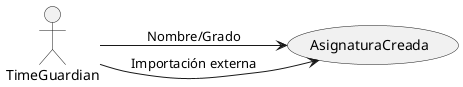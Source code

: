 @startuml
left to right direction
actor "TimeGuardian" as A
usecase "AsignaturaCreada" as UC1
A --> UC1 : Nombre/Grado
A --> UC1 : Importación externa
@enduml